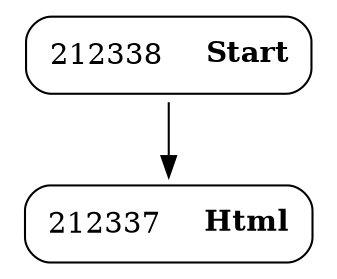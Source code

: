 digraph ast {
node [shape=none];
212338 [label=<<TABLE border='1' cellspacing='0' cellpadding='10' style='rounded' ><TR><TD border='0'>212338</TD><TD border='0'><B>Start</B></TD></TR></TABLE>>];
212338 -> 212337 [weight=2];
212337 [label=<<TABLE border='1' cellspacing='0' cellpadding='10' style='rounded' ><TR><TD border='0'>212337</TD><TD border='0'><B>Html</B></TD></TR></TABLE>>];
}

